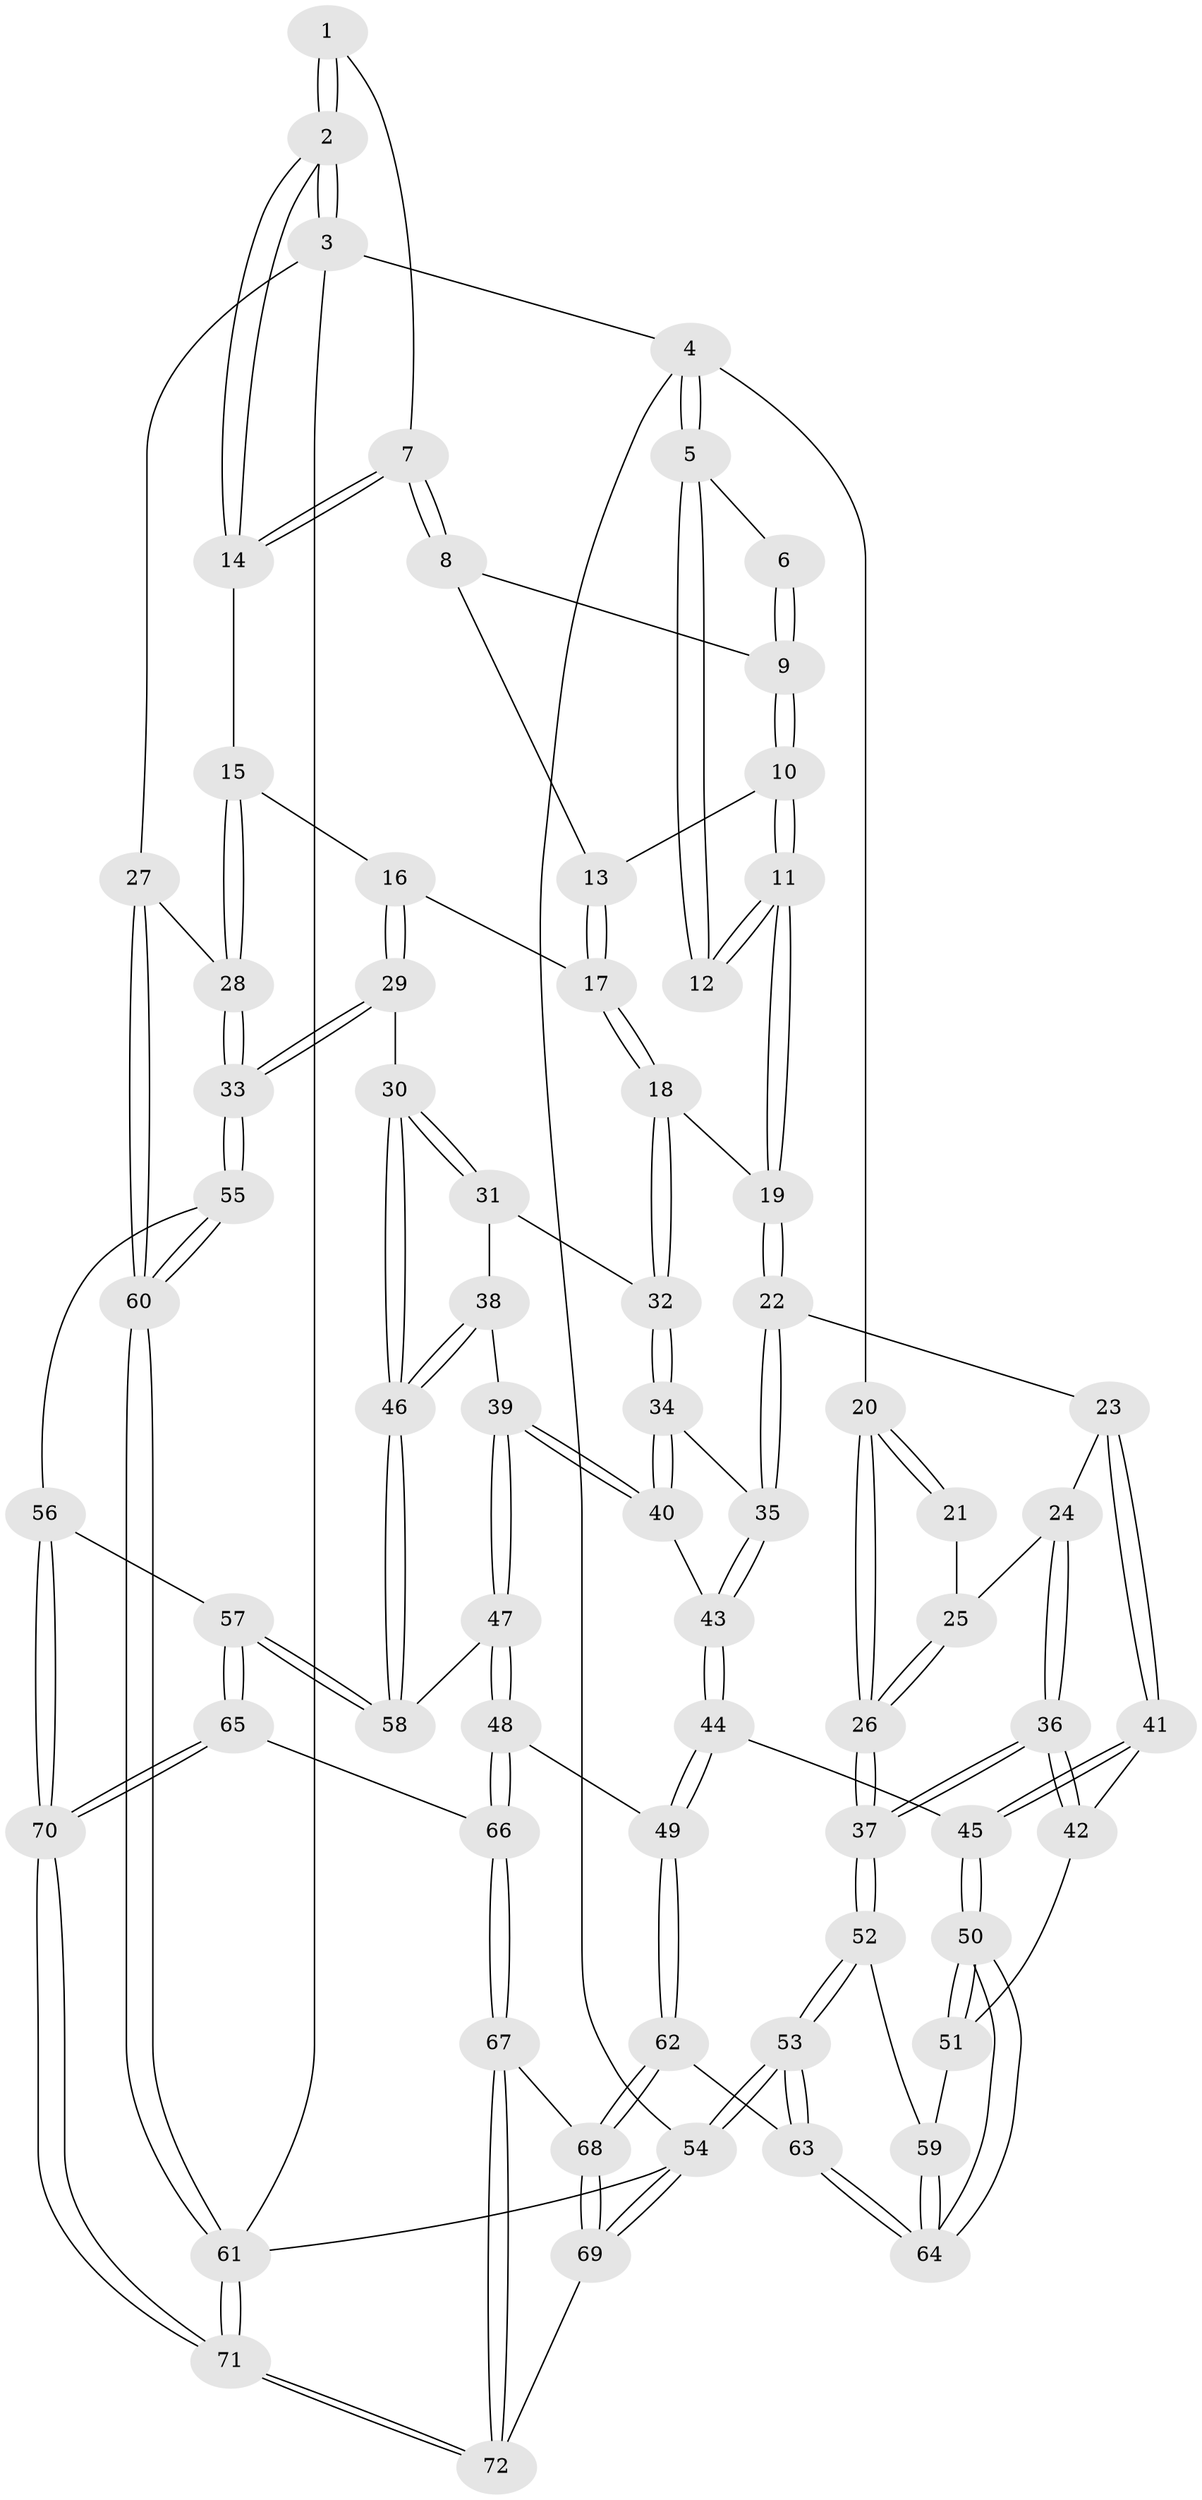 // Generated by graph-tools (version 1.1) at 2025/27/03/09/25 03:27:06]
// undirected, 72 vertices, 177 edges
graph export_dot {
graph [start="1"]
  node [color=gray90,style=filled];
  1 [pos="+0.7707158422318318+0"];
  2 [pos="+1+0"];
  3 [pos="+1+0"];
  4 [pos="+0+0"];
  5 [pos="+0.2552215983486853+0"];
  6 [pos="+0.5624214965611611+0"];
  7 [pos="+0.6754946419976168+0.09118791032440077"];
  8 [pos="+0.5644346085466431+0"];
  9 [pos="+0.5589807955989721+0"];
  10 [pos="+0.3711636621767915+0.11616722216480418"];
  11 [pos="+0.30377907397600745+0.15167037641735803"];
  12 [pos="+0.28870522072659455+0.13987840773308385"];
  13 [pos="+0.527449131698748+0.0727170589310139"];
  14 [pos="+0.7194972134080201+0.16347682776197367"];
  15 [pos="+0.7039316402643052+0.20163150734460608"];
  16 [pos="+0.6504962825851461+0.2380757535438923"];
  17 [pos="+0.6075376995357032+0.23620070591862952"];
  18 [pos="+0.526488988784908+0.2725796387838896"];
  19 [pos="+0.31485730006531726+0.17302653428753606"];
  20 [pos="+0+0.09310000714557079"];
  21 [pos="+0.2674432716784615+0.1439163439671272"];
  22 [pos="+0.28874075338771127+0.35021096384887107"];
  23 [pos="+0.21687180151522498+0.377423077434131"];
  24 [pos="+0.1835838235184771+0.36888807554630704"];
  25 [pos="+0.14064562434872271+0.2794423015062462"];
  26 [pos="+0+0.2590629615672843"];
  27 [pos="+1+0.330555379301501"];
  28 [pos="+1+0.3474258893004627"];
  29 [pos="+0.7151366297938548+0.4476142981503586"];
  30 [pos="+0.6930183001197642+0.46387142398470615"];
  31 [pos="+0.528082733528308+0.3814929223402035"];
  32 [pos="+0.5105789643591548+0.31776348208794813"];
  33 [pos="+0.8282308877757594+0.4710229010315169"];
  34 [pos="+0.4178184439627774+0.3881955480267412"];
  35 [pos="+0.3229950784026831+0.3865162313991877"];
  36 [pos="+0+0.43990066039590103"];
  37 [pos="+0+0.43458865207203773"];
  38 [pos="+0.5257330666211688+0.44404997236376714"];
  39 [pos="+0.48213638619421967+0.5091768778539544"];
  40 [pos="+0.45062226241637043+0.48234260052837774"];
  41 [pos="+0.2012658594422875+0.4683162296186015"];
  42 [pos="+0.11751616543654556+0.4978808336190083"];
  43 [pos="+0.3261698766506356+0.487552367933052"];
  44 [pos="+0.30225060906956897+0.545951457754237"];
  45 [pos="+0.27057837909109483+0.5490774257254302"];
  46 [pos="+0.6733478732858421+0.4842968860933519"];
  47 [pos="+0.512709534905222+0.6613826329264113"];
  48 [pos="+0.49531201746222525+0.6704782549959153"];
  49 [pos="+0.41367269796703804+0.6566727797815375"];
  50 [pos="+0.1997652883557042+0.6015249919461165"];
  51 [pos="+0.1441834860985844+0.5412208361582171"];
  52 [pos="+0+0.4879374419145634"];
  53 [pos="+0+1"];
  54 [pos="+0+1"];
  55 [pos="+0.8506377528905132+0.7405548328338858"];
  56 [pos="+0.8143393716305322+0.7530439098590808"];
  57 [pos="+0.6803994476296296+0.7281064686891929"];
  58 [pos="+0.5745611775482174+0.6606441651403036"];
  59 [pos="+0.0726268140229289+0.6122937271595602"];
  60 [pos="+1+0.8209445030023356"];
  61 [pos="+1+1"];
  62 [pos="+0.19830000363393419+0.7773584503972071"];
  63 [pos="+0.17754632193738046+0.7713101210651271"];
  64 [pos="+0.1667785504764612+0.6801111821144351"];
  65 [pos="+0.6031918999065701+0.9019775098207681"];
  66 [pos="+0.4502307393728706+0.8486378444885284"];
  67 [pos="+0.4245558310329768+0.8809523310082952"];
  68 [pos="+0.23660673786405437+0.8200128166111561"];
  69 [pos="+0.27962143791291244+1"];
  70 [pos="+0.6868849021638057+1"];
  71 [pos="+0.6859642066923067+1"];
  72 [pos="+0.4107384418167891+1"];
  1 -- 2;
  1 -- 2;
  1 -- 7;
  2 -- 3;
  2 -- 3;
  2 -- 14;
  2 -- 14;
  3 -- 4;
  3 -- 27;
  3 -- 61;
  4 -- 5;
  4 -- 5;
  4 -- 20;
  4 -- 54;
  5 -- 6;
  5 -- 12;
  5 -- 12;
  6 -- 9;
  6 -- 9;
  7 -- 8;
  7 -- 8;
  7 -- 14;
  7 -- 14;
  8 -- 9;
  8 -- 13;
  9 -- 10;
  9 -- 10;
  10 -- 11;
  10 -- 11;
  10 -- 13;
  11 -- 12;
  11 -- 12;
  11 -- 19;
  11 -- 19;
  13 -- 17;
  13 -- 17;
  14 -- 15;
  15 -- 16;
  15 -- 28;
  15 -- 28;
  16 -- 17;
  16 -- 29;
  16 -- 29;
  17 -- 18;
  17 -- 18;
  18 -- 19;
  18 -- 32;
  18 -- 32;
  19 -- 22;
  19 -- 22;
  20 -- 21;
  20 -- 21;
  20 -- 26;
  20 -- 26;
  21 -- 25;
  22 -- 23;
  22 -- 35;
  22 -- 35;
  23 -- 24;
  23 -- 41;
  23 -- 41;
  24 -- 25;
  24 -- 36;
  24 -- 36;
  25 -- 26;
  25 -- 26;
  26 -- 37;
  26 -- 37;
  27 -- 28;
  27 -- 60;
  27 -- 60;
  28 -- 33;
  28 -- 33;
  29 -- 30;
  29 -- 33;
  29 -- 33;
  30 -- 31;
  30 -- 31;
  30 -- 46;
  30 -- 46;
  31 -- 32;
  31 -- 38;
  32 -- 34;
  32 -- 34;
  33 -- 55;
  33 -- 55;
  34 -- 35;
  34 -- 40;
  34 -- 40;
  35 -- 43;
  35 -- 43;
  36 -- 37;
  36 -- 37;
  36 -- 42;
  36 -- 42;
  37 -- 52;
  37 -- 52;
  38 -- 39;
  38 -- 46;
  38 -- 46;
  39 -- 40;
  39 -- 40;
  39 -- 47;
  39 -- 47;
  40 -- 43;
  41 -- 42;
  41 -- 45;
  41 -- 45;
  42 -- 51;
  43 -- 44;
  43 -- 44;
  44 -- 45;
  44 -- 49;
  44 -- 49;
  45 -- 50;
  45 -- 50;
  46 -- 58;
  46 -- 58;
  47 -- 48;
  47 -- 48;
  47 -- 58;
  48 -- 49;
  48 -- 66;
  48 -- 66;
  49 -- 62;
  49 -- 62;
  50 -- 51;
  50 -- 51;
  50 -- 64;
  50 -- 64;
  51 -- 59;
  52 -- 53;
  52 -- 53;
  52 -- 59;
  53 -- 54;
  53 -- 54;
  53 -- 63;
  53 -- 63;
  54 -- 69;
  54 -- 69;
  54 -- 61;
  55 -- 56;
  55 -- 60;
  55 -- 60;
  56 -- 57;
  56 -- 70;
  56 -- 70;
  57 -- 58;
  57 -- 58;
  57 -- 65;
  57 -- 65;
  59 -- 64;
  59 -- 64;
  60 -- 61;
  60 -- 61;
  61 -- 71;
  61 -- 71;
  62 -- 63;
  62 -- 68;
  62 -- 68;
  63 -- 64;
  63 -- 64;
  65 -- 66;
  65 -- 70;
  65 -- 70;
  66 -- 67;
  66 -- 67;
  67 -- 68;
  67 -- 72;
  67 -- 72;
  68 -- 69;
  68 -- 69;
  69 -- 72;
  70 -- 71;
  70 -- 71;
  71 -- 72;
  71 -- 72;
}
